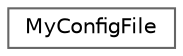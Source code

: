 digraph "类继承关系图"
{
 // LATEX_PDF_SIZE
  bgcolor="transparent";
  edge [fontname=Helvetica,fontsize=10,labelfontname=Helvetica,labelfontsize=10];
  node [fontname=Helvetica,fontsize=10,shape=box,height=0.2,width=0.4];
  rankdir="LR";
  Node0 [id="Node000000",label="MyConfigFile",height=0.2,width=0.4,color="grey40", fillcolor="white", style="filled",URL="$class_my_config_file.html",tooltip="管理 INI 格式配置文件的类"];
}

